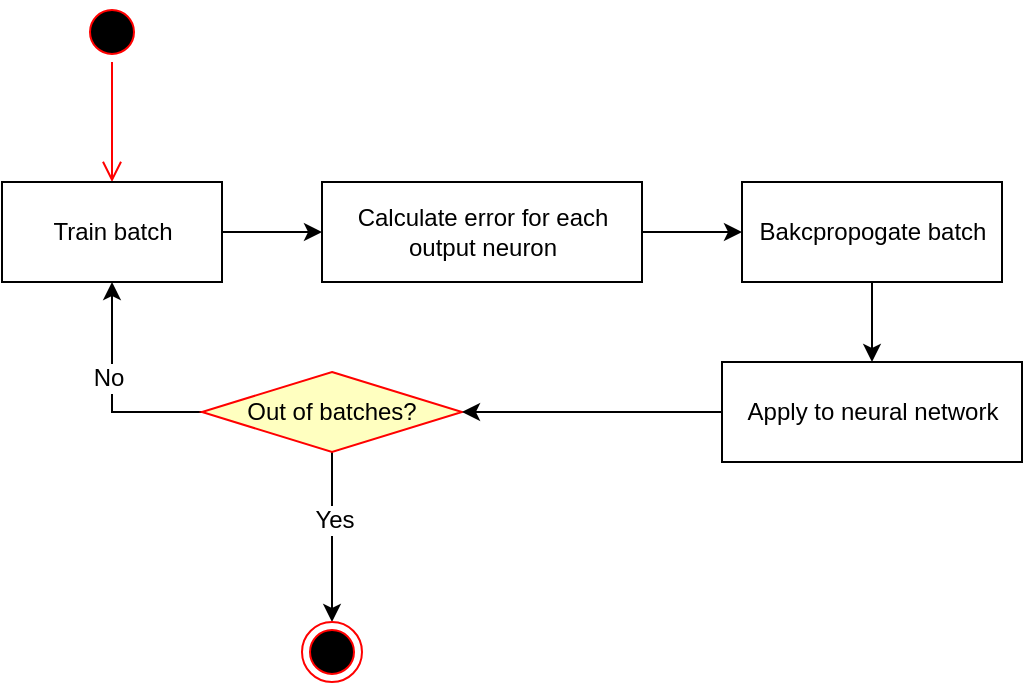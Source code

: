 <mxfile version="11.2.9" pages="1"><diagram id="XszuE21RTk-LnTxIgmqm" name="Page-1"><mxGraphModel dx="1312" dy="688" grid="1" gridSize="10" guides="1" tooltips="1" connect="1" arrows="1" fold="1" page="1" pageScale="1" pageWidth="827" pageHeight="1169" math="0" shadow="0"><root><mxCell id="0"/><mxCell id="1" parent="0"/><mxCell id="6lhJ8X-I-zt5rs2Ctue0-1" value="" style="ellipse;html=1;shape=startState;fillColor=#000000;strokeColor=#ff0000;" vertex="1" parent="1"><mxGeometry x="140" y="80" width="30" height="30" as="geometry"/></mxCell><mxCell id="6lhJ8X-I-zt5rs2Ctue0-2" value="" style="edgeStyle=orthogonalEdgeStyle;html=1;verticalAlign=bottom;endArrow=open;endSize=8;strokeColor=#ff0000;" edge="1" source="6lhJ8X-I-zt5rs2Ctue0-1" parent="1"><mxGeometry relative="1" as="geometry"><mxPoint x="155" y="170" as="targetPoint"/></mxGeometry></mxCell><mxCell id="6lhJ8X-I-zt5rs2Ctue0-8" style="edgeStyle=orthogonalEdgeStyle;rounded=0;orthogonalLoop=1;jettySize=auto;html=1;exitX=1;exitY=0.5;exitDx=0;exitDy=0;entryX=0;entryY=0.5;entryDx=0;entryDy=0;" edge="1" parent="1" source="6lhJ8X-I-zt5rs2Ctue0-3" target="6lhJ8X-I-zt5rs2Ctue0-5"><mxGeometry relative="1" as="geometry"/></mxCell><mxCell id="6lhJ8X-I-zt5rs2Ctue0-3" value="Train batch" style="html=1;" vertex="1" parent="1"><mxGeometry x="100" y="170" width="110" height="50" as="geometry"/></mxCell><mxCell id="6lhJ8X-I-zt5rs2Ctue0-12" style="edgeStyle=orthogonalEdgeStyle;rounded=0;orthogonalLoop=1;jettySize=auto;html=1;exitX=1;exitY=0.5;exitDx=0;exitDy=0;entryX=0;entryY=0.5;entryDx=0;entryDy=0;" edge="1" parent="1" source="6lhJ8X-I-zt5rs2Ctue0-5" target="6lhJ8X-I-zt5rs2Ctue0-11"><mxGeometry relative="1" as="geometry"/></mxCell><mxCell id="6lhJ8X-I-zt5rs2Ctue0-5" value="Calculate error for each &lt;br&gt;output neuron" style="html=1;" vertex="1" parent="1"><mxGeometry x="260" y="170" width="160" height="50" as="geometry"/></mxCell><mxCell id="6lhJ8X-I-zt5rs2Ctue0-19" style="edgeStyle=orthogonalEdgeStyle;rounded=0;orthogonalLoop=1;jettySize=auto;html=1;exitX=0.5;exitY=1;exitDx=0;exitDy=0;entryX=0.5;entryY=0;entryDx=0;entryDy=0;" edge="1" parent="1" source="6lhJ8X-I-zt5rs2Ctue0-11" target="6lhJ8X-I-zt5rs2Ctue0-17"><mxGeometry relative="1" as="geometry"/></mxCell><mxCell id="6lhJ8X-I-zt5rs2Ctue0-11" value="Bakcpropogate batch" style="html=1;" vertex="1" parent="1"><mxGeometry x="470" y="170" width="130" height="50" as="geometry"/></mxCell><mxCell id="6lhJ8X-I-zt5rs2Ctue0-24" style="edgeStyle=orthogonalEdgeStyle;rounded=0;orthogonalLoop=1;jettySize=auto;html=1;exitX=0;exitY=0.5;exitDx=0;exitDy=0;entryX=0.5;entryY=1;entryDx=0;entryDy=0;" edge="1" parent="1" source="6lhJ8X-I-zt5rs2Ctue0-14" target="6lhJ8X-I-zt5rs2Ctue0-3"><mxGeometry relative="1" as="geometry"><Array as="points"><mxPoint x="155" y="285"/></Array></mxGeometry></mxCell><mxCell id="6lhJ8X-I-zt5rs2Ctue0-27" value="No" style="text;html=1;resizable=0;points=[];align=center;verticalAlign=middle;labelBackgroundColor=#ffffff;" vertex="1" connectable="0" parent="6lhJ8X-I-zt5rs2Ctue0-24"><mxGeometry x="-0.183" y="-17" relative="1" as="geometry"><mxPoint x="-19" y="-17" as="offset"/></mxGeometry></mxCell><mxCell id="6lhJ8X-I-zt5rs2Ctue0-26" style="edgeStyle=orthogonalEdgeStyle;rounded=0;orthogonalLoop=1;jettySize=auto;html=1;exitX=0.5;exitY=1;exitDx=0;exitDy=0;entryX=0.5;entryY=0;entryDx=0;entryDy=0;" edge="1" parent="1" source="6lhJ8X-I-zt5rs2Ctue0-14" target="6lhJ8X-I-zt5rs2Ctue0-25"><mxGeometry relative="1" as="geometry"/></mxCell><mxCell id="6lhJ8X-I-zt5rs2Ctue0-28" value="Yes" style="text;html=1;resizable=0;points=[];align=center;verticalAlign=middle;labelBackgroundColor=#ffffff;" vertex="1" connectable="0" parent="6lhJ8X-I-zt5rs2Ctue0-26"><mxGeometry x="-0.204" y="1" relative="1" as="geometry"><mxPoint as="offset"/></mxGeometry></mxCell><mxCell id="6lhJ8X-I-zt5rs2Ctue0-14" value="Out of batches?" style="rhombus;whiteSpace=wrap;html=1;fillColor=#ffffc0;strokeColor=#ff0000;" vertex="1" parent="1"><mxGeometry x="200" y="265" width="130" height="40" as="geometry"/></mxCell><mxCell id="6lhJ8X-I-zt5rs2Ctue0-20" style="edgeStyle=orthogonalEdgeStyle;rounded=0;orthogonalLoop=1;jettySize=auto;html=1;exitX=0;exitY=0.5;exitDx=0;exitDy=0;entryX=1;entryY=0.5;entryDx=0;entryDy=0;" edge="1" parent="1" source="6lhJ8X-I-zt5rs2Ctue0-17" target="6lhJ8X-I-zt5rs2Ctue0-14"><mxGeometry relative="1" as="geometry"/></mxCell><mxCell id="6lhJ8X-I-zt5rs2Ctue0-17" value="Apply to neural network" style="html=1;" vertex="1" parent="1"><mxGeometry x="460" y="260" width="150" height="50" as="geometry"/></mxCell><mxCell id="6lhJ8X-I-zt5rs2Ctue0-25" value="" style="ellipse;html=1;shape=endState;fillColor=#000000;strokeColor=#ff0000;" vertex="1" parent="1"><mxGeometry x="250" y="390" width="30" height="30" as="geometry"/></mxCell></root></mxGraphModel></diagram></mxfile>